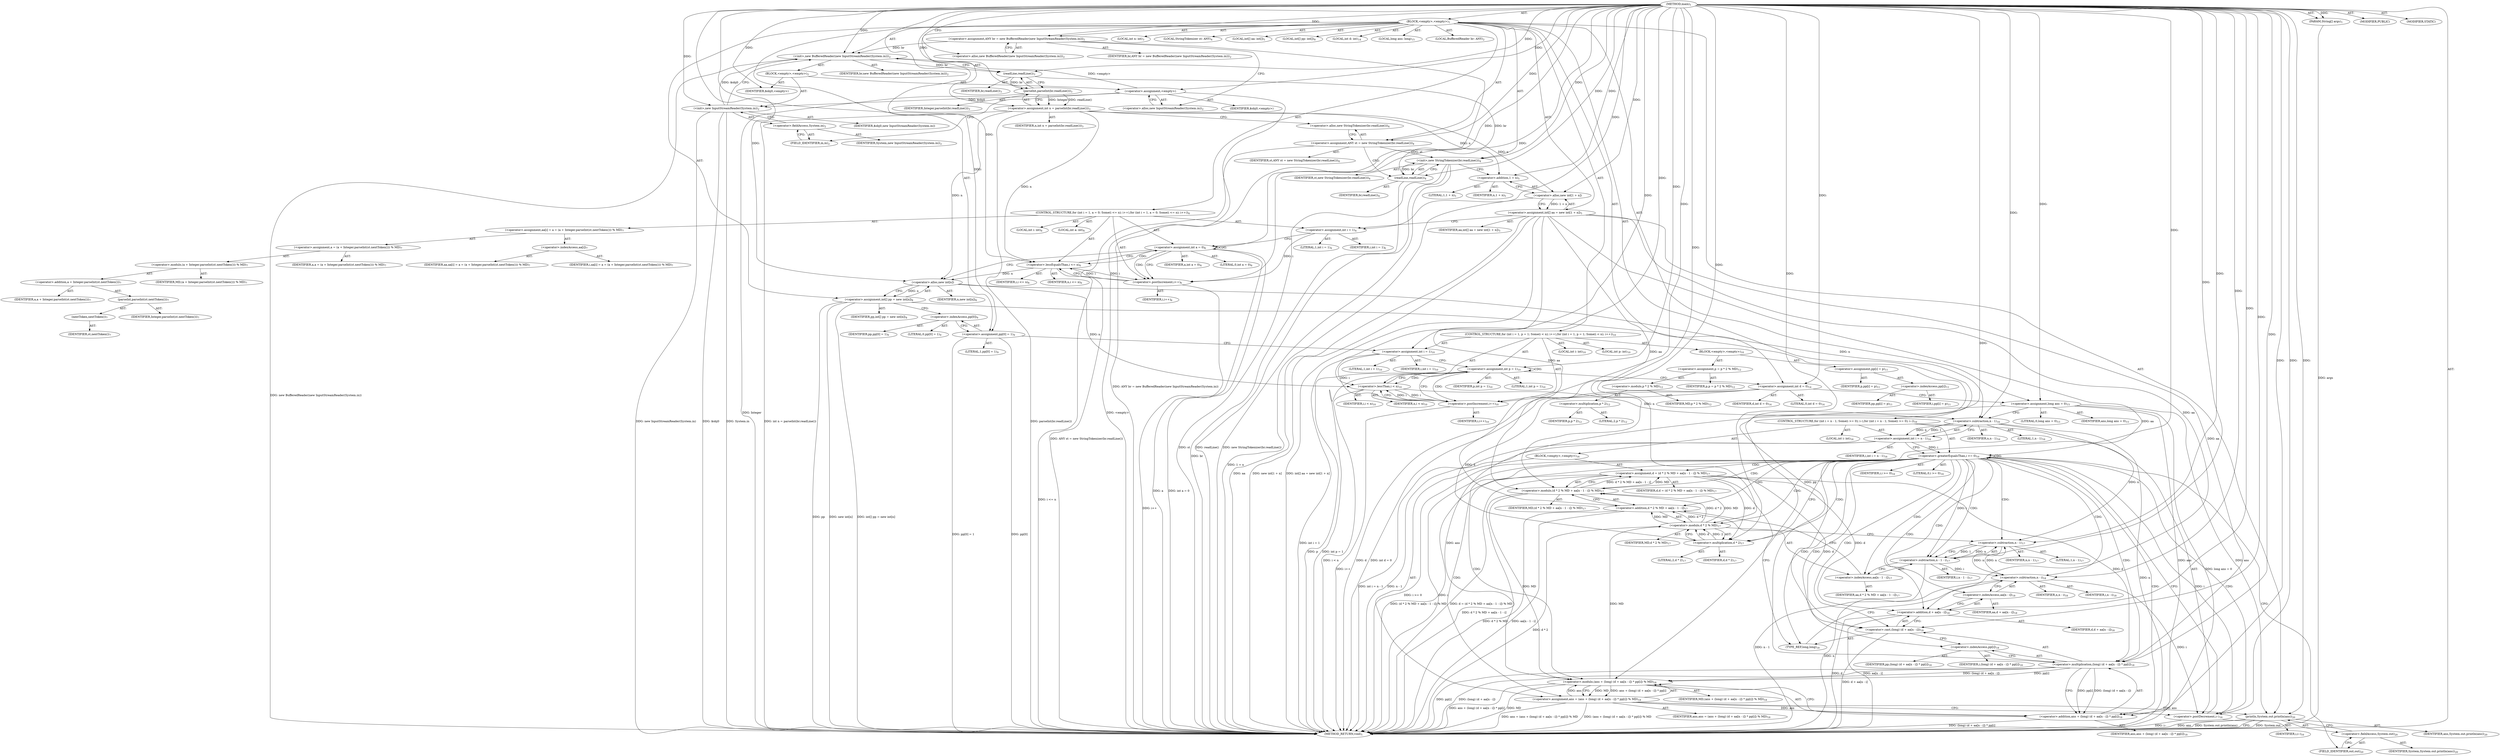 digraph "main" {  
"21" [label = <(METHOD,main)<SUB>1</SUB>> ]
"22" [label = <(PARAM,String[] args)<SUB>1</SUB>> ]
"23" [label = <(BLOCK,&lt;empty&gt;,&lt;empty&gt;)<SUB>1</SUB>> ]
"4" [label = <(LOCAL,BufferedReader br: ANY)<SUB>2</SUB>> ]
"24" [label = <(&lt;operator&gt;.assignment,ANY br = new BufferedReader(new InputStreamReader(System.in)))<SUB>2</SUB>> ]
"25" [label = <(IDENTIFIER,br,ANY br = new BufferedReader(new InputStreamReader(System.in)))<SUB>2</SUB>> ]
"26" [label = <(&lt;operator&gt;.alloc,new BufferedReader(new InputStreamReader(System.in)))<SUB>2</SUB>> ]
"27" [label = <(&lt;init&gt;,new BufferedReader(new InputStreamReader(System.in)))<SUB>2</SUB>> ]
"3" [label = <(IDENTIFIER,br,new BufferedReader(new InputStreamReader(System.in)))<SUB>2</SUB>> ]
"28" [label = <(BLOCK,&lt;empty&gt;,&lt;empty&gt;)<SUB>2</SUB>> ]
"29" [label = <(&lt;operator&gt;.assignment,&lt;empty&gt;)> ]
"30" [label = <(IDENTIFIER,$obj0,&lt;empty&gt;)> ]
"31" [label = <(&lt;operator&gt;.alloc,new InputStreamReader(System.in))<SUB>2</SUB>> ]
"32" [label = <(&lt;init&gt;,new InputStreamReader(System.in))<SUB>2</SUB>> ]
"33" [label = <(IDENTIFIER,$obj0,new InputStreamReader(System.in))> ]
"34" [label = <(&lt;operator&gt;.fieldAccess,System.in)<SUB>2</SUB>> ]
"35" [label = <(IDENTIFIER,System,new InputStreamReader(System.in))<SUB>2</SUB>> ]
"36" [label = <(FIELD_IDENTIFIER,in,in)<SUB>2</SUB>> ]
"37" [label = <(IDENTIFIER,$obj0,&lt;empty&gt;)> ]
"38" [label = <(LOCAL,int n: int)<SUB>3</SUB>> ]
"39" [label = <(&lt;operator&gt;.assignment,int n = parseInt(br.readLine()))<SUB>3</SUB>> ]
"40" [label = <(IDENTIFIER,n,int n = parseInt(br.readLine()))<SUB>3</SUB>> ]
"41" [label = <(parseInt,parseInt(br.readLine()))<SUB>3</SUB>> ]
"42" [label = <(IDENTIFIER,Integer,parseInt(br.readLine()))<SUB>3</SUB>> ]
"43" [label = <(readLine,readLine())<SUB>3</SUB>> ]
"44" [label = <(IDENTIFIER,br,readLine())<SUB>3</SUB>> ]
"6" [label = <(LOCAL,StringTokenizer st: ANY)<SUB>4</SUB>> ]
"45" [label = <(&lt;operator&gt;.assignment,ANY st = new StringTokenizer(br.readLine()))<SUB>4</SUB>> ]
"46" [label = <(IDENTIFIER,st,ANY st = new StringTokenizer(br.readLine()))<SUB>4</SUB>> ]
"47" [label = <(&lt;operator&gt;.alloc,new StringTokenizer(br.readLine()))<SUB>4</SUB>> ]
"48" [label = <(&lt;init&gt;,new StringTokenizer(br.readLine()))<SUB>4</SUB>> ]
"5" [label = <(IDENTIFIER,st,new StringTokenizer(br.readLine()))<SUB>4</SUB>> ]
"49" [label = <(readLine,readLine())<SUB>4</SUB>> ]
"50" [label = <(IDENTIFIER,br,readLine())<SUB>4</SUB>> ]
"51" [label = <(LOCAL,int[] aa: int[])<SUB>5</SUB>> ]
"52" [label = <(&lt;operator&gt;.assignment,int[] aa = new int[1 + n])<SUB>5</SUB>> ]
"53" [label = <(IDENTIFIER,aa,int[] aa = new int[1 + n])<SUB>5</SUB>> ]
"54" [label = <(&lt;operator&gt;.alloc,new int[1 + n])> ]
"55" [label = <(&lt;operator&gt;.addition,1 + n)<SUB>5</SUB>> ]
"56" [label = <(LITERAL,1,1 + n)<SUB>5</SUB>> ]
"57" [label = <(IDENTIFIER,n,1 + n)<SUB>5</SUB>> ]
"58" [label = <(CONTROL_STRUCTURE,for (int i = 1, a = 0; Some(i &lt;= n); i++),for (int i = 1, a = 0; Some(i &lt;= n); i++))<SUB>6</SUB>> ]
"59" [label = <(LOCAL,int i: int)<SUB>6</SUB>> ]
"60" [label = <(LOCAL,int a: int)<SUB>6</SUB>> ]
"61" [label = <(&lt;operator&gt;.assignment,int i = 1)<SUB>6</SUB>> ]
"62" [label = <(IDENTIFIER,i,int i = 1)<SUB>6</SUB>> ]
"63" [label = <(LITERAL,1,int i = 1)<SUB>6</SUB>> ]
"64" [label = <(&lt;operator&gt;.assignment,int a = 0)<SUB>6</SUB>> ]
"65" [label = <(IDENTIFIER,a,int a = 0)<SUB>6</SUB>> ]
"66" [label = <(LITERAL,0,int a = 0)<SUB>6</SUB>> ]
"67" [label = <(&lt;operator&gt;.lessEqualsThan,i &lt;= n)<SUB>6</SUB>> ]
"68" [label = <(IDENTIFIER,i,i &lt;= n)<SUB>6</SUB>> ]
"69" [label = <(IDENTIFIER,n,i &lt;= n)<SUB>6</SUB>> ]
"70" [label = <(&lt;operator&gt;.postIncrement,i++)<SUB>6</SUB>> ]
"71" [label = <(IDENTIFIER,i,i++)<SUB>6</SUB>> ]
"72" [label = <(&lt;operator&gt;.assignment,aa[i] = a = (a + Integer.parseInt(st.nextToken())) % MD)<SUB>7</SUB>> ]
"73" [label = <(&lt;operator&gt;.indexAccess,aa[i])<SUB>7</SUB>> ]
"74" [label = <(IDENTIFIER,aa,aa[i] = a = (a + Integer.parseInt(st.nextToken())) % MD)<SUB>7</SUB>> ]
"75" [label = <(IDENTIFIER,i,aa[i] = a = (a + Integer.parseInt(st.nextToken())) % MD)<SUB>7</SUB>> ]
"76" [label = <(&lt;operator&gt;.assignment,a = (a + Integer.parseInt(st.nextToken())) % MD)<SUB>7</SUB>> ]
"77" [label = <(IDENTIFIER,a,a = (a + Integer.parseInt(st.nextToken())) % MD)<SUB>7</SUB>> ]
"78" [label = <(&lt;operator&gt;.modulo,(a + Integer.parseInt(st.nextToken())) % MD)<SUB>7</SUB>> ]
"79" [label = <(&lt;operator&gt;.addition,a + Integer.parseInt(st.nextToken()))<SUB>7</SUB>> ]
"80" [label = <(IDENTIFIER,a,a + Integer.parseInt(st.nextToken()))<SUB>7</SUB>> ]
"81" [label = <(parseInt,parseInt(st.nextToken()))<SUB>7</SUB>> ]
"82" [label = <(IDENTIFIER,Integer,parseInt(st.nextToken()))<SUB>7</SUB>> ]
"83" [label = <(nextToken,nextToken())<SUB>7</SUB>> ]
"84" [label = <(IDENTIFIER,st,nextToken())<SUB>7</SUB>> ]
"85" [label = <(IDENTIFIER,MD,(a + Integer.parseInt(st.nextToken())) % MD)<SUB>7</SUB>> ]
"86" [label = <(LOCAL,int[] pp: int[])<SUB>8</SUB>> ]
"87" [label = <(&lt;operator&gt;.assignment,int[] pp = new int[n])<SUB>8</SUB>> ]
"88" [label = <(IDENTIFIER,pp,int[] pp = new int[n])<SUB>8</SUB>> ]
"89" [label = <(&lt;operator&gt;.alloc,new int[n])> ]
"90" [label = <(IDENTIFIER,n,new int[n])<SUB>8</SUB>> ]
"91" [label = <(&lt;operator&gt;.assignment,pp[0] = 1)<SUB>9</SUB>> ]
"92" [label = <(&lt;operator&gt;.indexAccess,pp[0])<SUB>9</SUB>> ]
"93" [label = <(IDENTIFIER,pp,pp[0] = 1)<SUB>9</SUB>> ]
"94" [label = <(LITERAL,0,pp[0] = 1)<SUB>9</SUB>> ]
"95" [label = <(LITERAL,1,pp[0] = 1)<SUB>9</SUB>> ]
"96" [label = <(CONTROL_STRUCTURE,for (int i = 1, p = 1; Some(i &lt; n); i++),for (int i = 1, p = 1; Some(i &lt; n); i++))<SUB>10</SUB>> ]
"97" [label = <(LOCAL,int i: int)<SUB>10</SUB>> ]
"98" [label = <(LOCAL,int p: int)<SUB>10</SUB>> ]
"99" [label = <(&lt;operator&gt;.assignment,int i = 1)<SUB>10</SUB>> ]
"100" [label = <(IDENTIFIER,i,int i = 1)<SUB>10</SUB>> ]
"101" [label = <(LITERAL,1,int i = 1)<SUB>10</SUB>> ]
"102" [label = <(&lt;operator&gt;.assignment,int p = 1)<SUB>10</SUB>> ]
"103" [label = <(IDENTIFIER,p,int p = 1)<SUB>10</SUB>> ]
"104" [label = <(LITERAL,1,int p = 1)<SUB>10</SUB>> ]
"105" [label = <(&lt;operator&gt;.lessThan,i &lt; n)<SUB>10</SUB>> ]
"106" [label = <(IDENTIFIER,i,i &lt; n)<SUB>10</SUB>> ]
"107" [label = <(IDENTIFIER,n,i &lt; n)<SUB>10</SUB>> ]
"108" [label = <(&lt;operator&gt;.postIncrement,i++)<SUB>10</SUB>> ]
"109" [label = <(IDENTIFIER,i,i++)<SUB>10</SUB>> ]
"110" [label = <(BLOCK,&lt;empty&gt;,&lt;empty&gt;)<SUB>10</SUB>> ]
"111" [label = <(&lt;operator&gt;.assignment,pp[i] = p)<SUB>11</SUB>> ]
"112" [label = <(&lt;operator&gt;.indexAccess,pp[i])<SUB>11</SUB>> ]
"113" [label = <(IDENTIFIER,pp,pp[i] = p)<SUB>11</SUB>> ]
"114" [label = <(IDENTIFIER,i,pp[i] = p)<SUB>11</SUB>> ]
"115" [label = <(IDENTIFIER,p,pp[i] = p)<SUB>11</SUB>> ]
"116" [label = <(&lt;operator&gt;.assignment,p = p * 2 % MD)<SUB>12</SUB>> ]
"117" [label = <(IDENTIFIER,p,p = p * 2 % MD)<SUB>12</SUB>> ]
"118" [label = <(&lt;operator&gt;.modulo,p * 2 % MD)<SUB>12</SUB>> ]
"119" [label = <(&lt;operator&gt;.multiplication,p * 2)<SUB>12</SUB>> ]
"120" [label = <(IDENTIFIER,p,p * 2)<SUB>12</SUB>> ]
"121" [label = <(LITERAL,2,p * 2)<SUB>12</SUB>> ]
"122" [label = <(IDENTIFIER,MD,p * 2 % MD)<SUB>12</SUB>> ]
"123" [label = <(LOCAL,int d: int)<SUB>14</SUB>> ]
"124" [label = <(&lt;operator&gt;.assignment,int d = 0)<SUB>14</SUB>> ]
"125" [label = <(IDENTIFIER,d,int d = 0)<SUB>14</SUB>> ]
"126" [label = <(LITERAL,0,int d = 0)<SUB>14</SUB>> ]
"127" [label = <(LOCAL,long ans: long)<SUB>15</SUB>> ]
"128" [label = <(&lt;operator&gt;.assignment,long ans = 0)<SUB>15</SUB>> ]
"129" [label = <(IDENTIFIER,ans,long ans = 0)<SUB>15</SUB>> ]
"130" [label = <(LITERAL,0,long ans = 0)<SUB>15</SUB>> ]
"131" [label = <(CONTROL_STRUCTURE,for (int i = n - 1; Some(i &gt;= 0); i--),for (int i = n - 1; Some(i &gt;= 0); i--))<SUB>16</SUB>> ]
"132" [label = <(LOCAL,int i: int)<SUB>16</SUB>> ]
"133" [label = <(&lt;operator&gt;.assignment,int i = n - 1)<SUB>16</SUB>> ]
"134" [label = <(IDENTIFIER,i,int i = n - 1)<SUB>16</SUB>> ]
"135" [label = <(&lt;operator&gt;.subtraction,n - 1)<SUB>16</SUB>> ]
"136" [label = <(IDENTIFIER,n,n - 1)<SUB>16</SUB>> ]
"137" [label = <(LITERAL,1,n - 1)<SUB>16</SUB>> ]
"138" [label = <(&lt;operator&gt;.greaterEqualsThan,i &gt;= 0)<SUB>16</SUB>> ]
"139" [label = <(IDENTIFIER,i,i &gt;= 0)<SUB>16</SUB>> ]
"140" [label = <(LITERAL,0,i &gt;= 0)<SUB>16</SUB>> ]
"141" [label = <(&lt;operator&gt;.postDecrement,i--)<SUB>16</SUB>> ]
"142" [label = <(IDENTIFIER,i,i--)<SUB>16</SUB>> ]
"143" [label = <(BLOCK,&lt;empty&gt;,&lt;empty&gt;)<SUB>16</SUB>> ]
"144" [label = <(&lt;operator&gt;.assignment,d = (d * 2 % MD + aa[n - 1 - i]) % MD)<SUB>17</SUB>> ]
"145" [label = <(IDENTIFIER,d,d = (d * 2 % MD + aa[n - 1 - i]) % MD)<SUB>17</SUB>> ]
"146" [label = <(&lt;operator&gt;.modulo,(d * 2 % MD + aa[n - 1 - i]) % MD)<SUB>17</SUB>> ]
"147" [label = <(&lt;operator&gt;.addition,d * 2 % MD + aa[n - 1 - i])<SUB>17</SUB>> ]
"148" [label = <(&lt;operator&gt;.modulo,d * 2 % MD)<SUB>17</SUB>> ]
"149" [label = <(&lt;operator&gt;.multiplication,d * 2)<SUB>17</SUB>> ]
"150" [label = <(IDENTIFIER,d,d * 2)<SUB>17</SUB>> ]
"151" [label = <(LITERAL,2,d * 2)<SUB>17</SUB>> ]
"152" [label = <(IDENTIFIER,MD,d * 2 % MD)<SUB>17</SUB>> ]
"153" [label = <(&lt;operator&gt;.indexAccess,aa[n - 1 - i])<SUB>17</SUB>> ]
"154" [label = <(IDENTIFIER,aa,d * 2 % MD + aa[n - 1 - i])<SUB>17</SUB>> ]
"155" [label = <(&lt;operator&gt;.subtraction,n - 1 - i)<SUB>17</SUB>> ]
"156" [label = <(&lt;operator&gt;.subtraction,n - 1)<SUB>17</SUB>> ]
"157" [label = <(IDENTIFIER,n,n - 1)<SUB>17</SUB>> ]
"158" [label = <(LITERAL,1,n - 1)<SUB>17</SUB>> ]
"159" [label = <(IDENTIFIER,i,n - 1 - i)<SUB>17</SUB>> ]
"160" [label = <(IDENTIFIER,MD,(d * 2 % MD + aa[n - 1 - i]) % MD)<SUB>17</SUB>> ]
"161" [label = <(&lt;operator&gt;.assignment,ans = (ans + (long) (d + aa[n - i]) * pp[i]) % MD)<SUB>18</SUB>> ]
"162" [label = <(IDENTIFIER,ans,ans = (ans + (long) (d + aa[n - i]) * pp[i]) % MD)<SUB>18</SUB>> ]
"163" [label = <(&lt;operator&gt;.modulo,(ans + (long) (d + aa[n - i]) * pp[i]) % MD)<SUB>18</SUB>> ]
"164" [label = <(&lt;operator&gt;.addition,ans + (long) (d + aa[n - i]) * pp[i])<SUB>18</SUB>> ]
"165" [label = <(IDENTIFIER,ans,ans + (long) (d + aa[n - i]) * pp[i])<SUB>18</SUB>> ]
"166" [label = <(&lt;operator&gt;.multiplication,(long) (d + aa[n - i]) * pp[i])<SUB>18</SUB>> ]
"167" [label = <(&lt;operator&gt;.cast,(long) (d + aa[n - i]))<SUB>18</SUB>> ]
"168" [label = <(TYPE_REF,long,long)<SUB>18</SUB>> ]
"169" [label = <(&lt;operator&gt;.addition,d + aa[n - i])<SUB>18</SUB>> ]
"170" [label = <(IDENTIFIER,d,d + aa[n - i])<SUB>18</SUB>> ]
"171" [label = <(&lt;operator&gt;.indexAccess,aa[n - i])<SUB>18</SUB>> ]
"172" [label = <(IDENTIFIER,aa,d + aa[n - i])<SUB>18</SUB>> ]
"173" [label = <(&lt;operator&gt;.subtraction,n - i)<SUB>18</SUB>> ]
"174" [label = <(IDENTIFIER,n,n - i)<SUB>18</SUB>> ]
"175" [label = <(IDENTIFIER,i,n - i)<SUB>18</SUB>> ]
"176" [label = <(&lt;operator&gt;.indexAccess,pp[i])<SUB>18</SUB>> ]
"177" [label = <(IDENTIFIER,pp,(long) (d + aa[n - i]) * pp[i])<SUB>18</SUB>> ]
"178" [label = <(IDENTIFIER,i,(long) (d + aa[n - i]) * pp[i])<SUB>18</SUB>> ]
"179" [label = <(IDENTIFIER,MD,(ans + (long) (d + aa[n - i]) * pp[i]) % MD)<SUB>18</SUB>> ]
"180" [label = <(println,System.out.println(ans))<SUB>20</SUB>> ]
"181" [label = <(&lt;operator&gt;.fieldAccess,System.out)<SUB>20</SUB>> ]
"182" [label = <(IDENTIFIER,System,System.out.println(ans))<SUB>20</SUB>> ]
"183" [label = <(FIELD_IDENTIFIER,out,out)<SUB>20</SUB>> ]
"184" [label = <(IDENTIFIER,ans,System.out.println(ans))<SUB>20</SUB>> ]
"185" [label = <(MODIFIER,PUBLIC)> ]
"186" [label = <(MODIFIER,STATIC)> ]
"187" [label = <(METHOD_RETURN,void)<SUB>1</SUB>> ]
  "21" -> "22"  [ label = "AST: "] 
  "21" -> "23"  [ label = "AST: "] 
  "21" -> "185"  [ label = "AST: "] 
  "21" -> "186"  [ label = "AST: "] 
  "21" -> "187"  [ label = "AST: "] 
  "23" -> "4"  [ label = "AST: "] 
  "23" -> "24"  [ label = "AST: "] 
  "23" -> "27"  [ label = "AST: "] 
  "23" -> "38"  [ label = "AST: "] 
  "23" -> "39"  [ label = "AST: "] 
  "23" -> "6"  [ label = "AST: "] 
  "23" -> "45"  [ label = "AST: "] 
  "23" -> "48"  [ label = "AST: "] 
  "23" -> "51"  [ label = "AST: "] 
  "23" -> "52"  [ label = "AST: "] 
  "23" -> "58"  [ label = "AST: "] 
  "23" -> "86"  [ label = "AST: "] 
  "23" -> "87"  [ label = "AST: "] 
  "23" -> "91"  [ label = "AST: "] 
  "23" -> "96"  [ label = "AST: "] 
  "23" -> "123"  [ label = "AST: "] 
  "23" -> "124"  [ label = "AST: "] 
  "23" -> "127"  [ label = "AST: "] 
  "23" -> "128"  [ label = "AST: "] 
  "23" -> "131"  [ label = "AST: "] 
  "23" -> "180"  [ label = "AST: "] 
  "24" -> "25"  [ label = "AST: "] 
  "24" -> "26"  [ label = "AST: "] 
  "27" -> "3"  [ label = "AST: "] 
  "27" -> "28"  [ label = "AST: "] 
  "28" -> "29"  [ label = "AST: "] 
  "28" -> "32"  [ label = "AST: "] 
  "28" -> "37"  [ label = "AST: "] 
  "29" -> "30"  [ label = "AST: "] 
  "29" -> "31"  [ label = "AST: "] 
  "32" -> "33"  [ label = "AST: "] 
  "32" -> "34"  [ label = "AST: "] 
  "34" -> "35"  [ label = "AST: "] 
  "34" -> "36"  [ label = "AST: "] 
  "39" -> "40"  [ label = "AST: "] 
  "39" -> "41"  [ label = "AST: "] 
  "41" -> "42"  [ label = "AST: "] 
  "41" -> "43"  [ label = "AST: "] 
  "43" -> "44"  [ label = "AST: "] 
  "45" -> "46"  [ label = "AST: "] 
  "45" -> "47"  [ label = "AST: "] 
  "48" -> "5"  [ label = "AST: "] 
  "48" -> "49"  [ label = "AST: "] 
  "49" -> "50"  [ label = "AST: "] 
  "52" -> "53"  [ label = "AST: "] 
  "52" -> "54"  [ label = "AST: "] 
  "54" -> "55"  [ label = "AST: "] 
  "55" -> "56"  [ label = "AST: "] 
  "55" -> "57"  [ label = "AST: "] 
  "58" -> "59"  [ label = "AST: "] 
  "58" -> "60"  [ label = "AST: "] 
  "58" -> "61"  [ label = "AST: "] 
  "58" -> "64"  [ label = "AST: "] 
  "58" -> "67"  [ label = "AST: "] 
  "58" -> "70"  [ label = "AST: "] 
  "58" -> "72"  [ label = "AST: "] 
  "61" -> "62"  [ label = "AST: "] 
  "61" -> "63"  [ label = "AST: "] 
  "64" -> "65"  [ label = "AST: "] 
  "64" -> "66"  [ label = "AST: "] 
  "67" -> "68"  [ label = "AST: "] 
  "67" -> "69"  [ label = "AST: "] 
  "70" -> "71"  [ label = "AST: "] 
  "72" -> "73"  [ label = "AST: "] 
  "72" -> "76"  [ label = "AST: "] 
  "73" -> "74"  [ label = "AST: "] 
  "73" -> "75"  [ label = "AST: "] 
  "76" -> "77"  [ label = "AST: "] 
  "76" -> "78"  [ label = "AST: "] 
  "78" -> "79"  [ label = "AST: "] 
  "78" -> "85"  [ label = "AST: "] 
  "79" -> "80"  [ label = "AST: "] 
  "79" -> "81"  [ label = "AST: "] 
  "81" -> "82"  [ label = "AST: "] 
  "81" -> "83"  [ label = "AST: "] 
  "83" -> "84"  [ label = "AST: "] 
  "87" -> "88"  [ label = "AST: "] 
  "87" -> "89"  [ label = "AST: "] 
  "89" -> "90"  [ label = "AST: "] 
  "91" -> "92"  [ label = "AST: "] 
  "91" -> "95"  [ label = "AST: "] 
  "92" -> "93"  [ label = "AST: "] 
  "92" -> "94"  [ label = "AST: "] 
  "96" -> "97"  [ label = "AST: "] 
  "96" -> "98"  [ label = "AST: "] 
  "96" -> "99"  [ label = "AST: "] 
  "96" -> "102"  [ label = "AST: "] 
  "96" -> "105"  [ label = "AST: "] 
  "96" -> "108"  [ label = "AST: "] 
  "96" -> "110"  [ label = "AST: "] 
  "99" -> "100"  [ label = "AST: "] 
  "99" -> "101"  [ label = "AST: "] 
  "102" -> "103"  [ label = "AST: "] 
  "102" -> "104"  [ label = "AST: "] 
  "105" -> "106"  [ label = "AST: "] 
  "105" -> "107"  [ label = "AST: "] 
  "108" -> "109"  [ label = "AST: "] 
  "110" -> "111"  [ label = "AST: "] 
  "110" -> "116"  [ label = "AST: "] 
  "111" -> "112"  [ label = "AST: "] 
  "111" -> "115"  [ label = "AST: "] 
  "112" -> "113"  [ label = "AST: "] 
  "112" -> "114"  [ label = "AST: "] 
  "116" -> "117"  [ label = "AST: "] 
  "116" -> "118"  [ label = "AST: "] 
  "118" -> "119"  [ label = "AST: "] 
  "118" -> "122"  [ label = "AST: "] 
  "119" -> "120"  [ label = "AST: "] 
  "119" -> "121"  [ label = "AST: "] 
  "124" -> "125"  [ label = "AST: "] 
  "124" -> "126"  [ label = "AST: "] 
  "128" -> "129"  [ label = "AST: "] 
  "128" -> "130"  [ label = "AST: "] 
  "131" -> "132"  [ label = "AST: "] 
  "131" -> "133"  [ label = "AST: "] 
  "131" -> "138"  [ label = "AST: "] 
  "131" -> "141"  [ label = "AST: "] 
  "131" -> "143"  [ label = "AST: "] 
  "133" -> "134"  [ label = "AST: "] 
  "133" -> "135"  [ label = "AST: "] 
  "135" -> "136"  [ label = "AST: "] 
  "135" -> "137"  [ label = "AST: "] 
  "138" -> "139"  [ label = "AST: "] 
  "138" -> "140"  [ label = "AST: "] 
  "141" -> "142"  [ label = "AST: "] 
  "143" -> "144"  [ label = "AST: "] 
  "143" -> "161"  [ label = "AST: "] 
  "144" -> "145"  [ label = "AST: "] 
  "144" -> "146"  [ label = "AST: "] 
  "146" -> "147"  [ label = "AST: "] 
  "146" -> "160"  [ label = "AST: "] 
  "147" -> "148"  [ label = "AST: "] 
  "147" -> "153"  [ label = "AST: "] 
  "148" -> "149"  [ label = "AST: "] 
  "148" -> "152"  [ label = "AST: "] 
  "149" -> "150"  [ label = "AST: "] 
  "149" -> "151"  [ label = "AST: "] 
  "153" -> "154"  [ label = "AST: "] 
  "153" -> "155"  [ label = "AST: "] 
  "155" -> "156"  [ label = "AST: "] 
  "155" -> "159"  [ label = "AST: "] 
  "156" -> "157"  [ label = "AST: "] 
  "156" -> "158"  [ label = "AST: "] 
  "161" -> "162"  [ label = "AST: "] 
  "161" -> "163"  [ label = "AST: "] 
  "163" -> "164"  [ label = "AST: "] 
  "163" -> "179"  [ label = "AST: "] 
  "164" -> "165"  [ label = "AST: "] 
  "164" -> "166"  [ label = "AST: "] 
  "166" -> "167"  [ label = "AST: "] 
  "166" -> "176"  [ label = "AST: "] 
  "167" -> "168"  [ label = "AST: "] 
  "167" -> "169"  [ label = "AST: "] 
  "169" -> "170"  [ label = "AST: "] 
  "169" -> "171"  [ label = "AST: "] 
  "171" -> "172"  [ label = "AST: "] 
  "171" -> "173"  [ label = "AST: "] 
  "173" -> "174"  [ label = "AST: "] 
  "173" -> "175"  [ label = "AST: "] 
  "176" -> "177"  [ label = "AST: "] 
  "176" -> "178"  [ label = "AST: "] 
  "180" -> "181"  [ label = "AST: "] 
  "180" -> "184"  [ label = "AST: "] 
  "181" -> "182"  [ label = "AST: "] 
  "181" -> "183"  [ label = "AST: "] 
  "24" -> "31"  [ label = "CFG: "] 
  "27" -> "43"  [ label = "CFG: "] 
  "39" -> "47"  [ label = "CFG: "] 
  "45" -> "49"  [ label = "CFG: "] 
  "48" -> "55"  [ label = "CFG: "] 
  "52" -> "61"  [ label = "CFG: "] 
  "87" -> "92"  [ label = "CFG: "] 
  "91" -> "99"  [ label = "CFG: "] 
  "124" -> "128"  [ label = "CFG: "] 
  "128" -> "135"  [ label = "CFG: "] 
  "180" -> "187"  [ label = "CFG: "] 
  "26" -> "24"  [ label = "CFG: "] 
  "41" -> "39"  [ label = "CFG: "] 
  "47" -> "45"  [ label = "CFG: "] 
  "49" -> "48"  [ label = "CFG: "] 
  "54" -> "52"  [ label = "CFG: "] 
  "61" -> "64"  [ label = "CFG: "] 
  "64" -> "70"  [ label = "CFG: "] 
  "64" -> "89"  [ label = "CFG: "] 
  "67" -> "64"  [ label = "CFG: "] 
  "70" -> "67"  [ label = "CFG: "] 
  "89" -> "87"  [ label = "CFG: "] 
  "92" -> "91"  [ label = "CFG: "] 
  "99" -> "102"  [ label = "CFG: "] 
  "102" -> "108"  [ label = "CFG: "] 
  "102" -> "124"  [ label = "CFG: "] 
  "105" -> "102"  [ label = "CFG: "] 
  "108" -> "105"  [ label = "CFG: "] 
  "133" -> "138"  [ label = "CFG: "] 
  "138" -> "149"  [ label = "CFG: "] 
  "138" -> "183"  [ label = "CFG: "] 
  "141" -> "138"  [ label = "CFG: "] 
  "181" -> "180"  [ label = "CFG: "] 
  "29" -> "36"  [ label = "CFG: "] 
  "32" -> "27"  [ label = "CFG: "] 
  "43" -> "41"  [ label = "CFG: "] 
  "55" -> "54"  [ label = "CFG: "] 
  "135" -> "133"  [ label = "CFG: "] 
  "144" -> "168"  [ label = "CFG: "] 
  "161" -> "141"  [ label = "CFG: "] 
  "183" -> "181"  [ label = "CFG: "] 
  "31" -> "29"  [ label = "CFG: "] 
  "34" -> "32"  [ label = "CFG: "] 
  "146" -> "144"  [ label = "CFG: "] 
  "163" -> "161"  [ label = "CFG: "] 
  "36" -> "34"  [ label = "CFG: "] 
  "147" -> "146"  [ label = "CFG: "] 
  "164" -> "163"  [ label = "CFG: "] 
  "148" -> "156"  [ label = "CFG: "] 
  "153" -> "147"  [ label = "CFG: "] 
  "166" -> "164"  [ label = "CFG: "] 
  "149" -> "148"  [ label = "CFG: "] 
  "155" -> "153"  [ label = "CFG: "] 
  "167" -> "176"  [ label = "CFG: "] 
  "176" -> "166"  [ label = "CFG: "] 
  "156" -> "155"  [ label = "CFG: "] 
  "168" -> "173"  [ label = "CFG: "] 
  "169" -> "167"  [ label = "CFG: "] 
  "171" -> "169"  [ label = "CFG: "] 
  "173" -> "171"  [ label = "CFG: "] 
  "21" -> "26"  [ label = "CFG: "] 
  "22" -> "187"  [ label = "DDG: args"] 
  "24" -> "187"  [ label = "DDG: ANY br = new BufferedReader(new InputStreamReader(System.in))"] 
  "29" -> "187"  [ label = "DDG: &lt;empty&gt;"] 
  "32" -> "187"  [ label = "DDG: $obj0"] 
  "32" -> "187"  [ label = "DDG: System.in"] 
  "32" -> "187"  [ label = "DDG: new InputStreamReader(System.in)"] 
  "27" -> "187"  [ label = "DDG: new BufferedReader(new InputStreamReader(System.in))"] 
  "41" -> "187"  [ label = "DDG: Integer"] 
  "39" -> "187"  [ label = "DDG: parseInt(br.readLine())"] 
  "39" -> "187"  [ label = "DDG: int n = parseInt(br.readLine())"] 
  "45" -> "187"  [ label = "DDG: ANY st = new StringTokenizer(br.readLine())"] 
  "48" -> "187"  [ label = "DDG: st"] 
  "49" -> "187"  [ label = "DDG: br"] 
  "48" -> "187"  [ label = "DDG: readLine()"] 
  "48" -> "187"  [ label = "DDG: new StringTokenizer(br.readLine())"] 
  "52" -> "187"  [ label = "DDG: aa"] 
  "54" -> "187"  [ label = "DDG: 1 + n"] 
  "52" -> "187"  [ label = "DDG: new int[1 + n]"] 
  "52" -> "187"  [ label = "DDG: int[] aa = new int[1 + n]"] 
  "64" -> "187"  [ label = "DDG: a"] 
  "64" -> "187"  [ label = "DDG: int a = 0"] 
  "87" -> "187"  [ label = "DDG: pp"] 
  "87" -> "187"  [ label = "DDG: new int[n]"] 
  "87" -> "187"  [ label = "DDG: int[] pp = new int[n]"] 
  "91" -> "187"  [ label = "DDG: pp[0]"] 
  "91" -> "187"  [ label = "DDG: pp[0] = 1"] 
  "99" -> "187"  [ label = "DDG: int i = 1"] 
  "102" -> "187"  [ label = "DDG: p"] 
  "102" -> "187"  [ label = "DDG: int p = 1"] 
  "124" -> "187"  [ label = "DDG: d"] 
  "124" -> "187"  [ label = "DDG: int d = 0"] 
  "128" -> "187"  [ label = "DDG: long ans = 0"] 
  "135" -> "187"  [ label = "DDG: n"] 
  "133" -> "187"  [ label = "DDG: n - 1"] 
  "133" -> "187"  [ label = "DDG: int i = n - 1"] 
  "138" -> "187"  [ label = "DDG: i"] 
  "138" -> "187"  [ label = "DDG: i &gt;= 0"] 
  "180" -> "187"  [ label = "DDG: System.out"] 
  "180" -> "187"  [ label = "DDG: ans"] 
  "180" -> "187"  [ label = "DDG: System.out.println(ans)"] 
  "148" -> "187"  [ label = "DDG: d * 2"] 
  "147" -> "187"  [ label = "DDG: d * 2 % MD"] 
  "155" -> "187"  [ label = "DDG: n - 1"] 
  "147" -> "187"  [ label = "DDG: aa[n - 1 - i]"] 
  "146" -> "187"  [ label = "DDG: d * 2 % MD + aa[n - 1 - i]"] 
  "144" -> "187"  [ label = "DDG: (d * 2 % MD + aa[n - 1 - i]) % MD"] 
  "144" -> "187"  [ label = "DDG: d = (d * 2 % MD + aa[n - 1 - i]) % MD"] 
  "169" -> "187"  [ label = "DDG: d"] 
  "173" -> "187"  [ label = "DDG: n"] 
  "169" -> "187"  [ label = "DDG: aa[n - i]"] 
  "167" -> "187"  [ label = "DDG: d + aa[n - i]"] 
  "166" -> "187"  [ label = "DDG: (long) (d + aa[n - i])"] 
  "166" -> "187"  [ label = "DDG: pp[i]"] 
  "164" -> "187"  [ label = "DDG: (long) (d + aa[n - i]) * pp[i]"] 
  "163" -> "187"  [ label = "DDG: ans + (long) (d + aa[n - i]) * pp[i]"] 
  "163" -> "187"  [ label = "DDG: MD"] 
  "161" -> "187"  [ label = "DDG: (ans + (long) (d + aa[n - i]) * pp[i]) % MD"] 
  "161" -> "187"  [ label = "DDG: ans = (ans + (long) (d + aa[n - i]) * pp[i]) % MD"] 
  "141" -> "187"  [ label = "DDG: i--"] 
  "108" -> "187"  [ label = "DDG: i++"] 
  "105" -> "187"  [ label = "DDG: i &lt; n"] 
  "70" -> "187"  [ label = "DDG: i++"] 
  "67" -> "187"  [ label = "DDG: i &lt;= n"] 
  "21" -> "22"  [ label = "DDG: "] 
  "21" -> "24"  [ label = "DDG: "] 
  "41" -> "39"  [ label = "DDG: Integer"] 
  "41" -> "39"  [ label = "DDG: readLine()"] 
  "21" -> "45"  [ label = "DDG: "] 
  "54" -> "52"  [ label = "DDG: 1 + n"] 
  "89" -> "87"  [ label = "DDG: n"] 
  "21" -> "91"  [ label = "DDG: "] 
  "21" -> "124"  [ label = "DDG: "] 
  "21" -> "128"  [ label = "DDG: "] 
  "24" -> "27"  [ label = "DDG: br"] 
  "21" -> "27"  [ label = "DDG: "] 
  "29" -> "27"  [ label = "DDG: &lt;empty&gt;"] 
  "32" -> "27"  [ label = "DDG: $obj0"] 
  "45" -> "48"  [ label = "DDG: st"] 
  "21" -> "48"  [ label = "DDG: "] 
  "49" -> "48"  [ label = "DDG: br"] 
  "21" -> "61"  [ label = "DDG: "] 
  "21" -> "64"  [ label = "DDG: "] 
  "21" -> "99"  [ label = "DDG: "] 
  "21" -> "102"  [ label = "DDG: "] 
  "135" -> "133"  [ label = "DDG: n"] 
  "135" -> "133"  [ label = "DDG: 1"] 
  "128" -> "180"  [ label = "DDG: ans"] 
  "161" -> "180"  [ label = "DDG: ans"] 
  "21" -> "180"  [ label = "DDG: "] 
  "21" -> "29"  [ label = "DDG: "] 
  "21" -> "37"  [ label = "DDG: "] 
  "21" -> "41"  [ label = "DDG: "] 
  "43" -> "41"  [ label = "DDG: br"] 
  "43" -> "49"  [ label = "DDG: br"] 
  "21" -> "49"  [ label = "DDG: "] 
  "21" -> "54"  [ label = "DDG: "] 
  "39" -> "54"  [ label = "DDG: n"] 
  "70" -> "67"  [ label = "DDG: i"] 
  "21" -> "67"  [ label = "DDG: "] 
  "39" -> "67"  [ label = "DDG: n"] 
  "61" -> "70"  [ label = "DDG: i"] 
  "67" -> "70"  [ label = "DDG: i"] 
  "21" -> "70"  [ label = "DDG: "] 
  "67" -> "89"  [ label = "DDG: n"] 
  "21" -> "89"  [ label = "DDG: "] 
  "39" -> "89"  [ label = "DDG: n"] 
  "108" -> "105"  [ label = "DDG: i"] 
  "21" -> "105"  [ label = "DDG: "] 
  "89" -> "105"  [ label = "DDG: n"] 
  "99" -> "108"  [ label = "DDG: i"] 
  "105" -> "108"  [ label = "DDG: i"] 
  "21" -> "108"  [ label = "DDG: "] 
  "133" -> "138"  [ label = "DDG: i"] 
  "141" -> "138"  [ label = "DDG: i"] 
  "21" -> "138"  [ label = "DDG: "] 
  "173" -> "141"  [ label = "DDG: i"] 
  "21" -> "141"  [ label = "DDG: "] 
  "146" -> "144"  [ label = "DDG: d * 2 % MD + aa[n - 1 - i]"] 
  "146" -> "144"  [ label = "DDG: MD"] 
  "163" -> "161"  [ label = "DDG: ans + (long) (d + aa[n - i]) * pp[i]"] 
  "163" -> "161"  [ label = "DDG: MD"] 
  "29" -> "32"  [ label = "DDG: $obj0"] 
  "21" -> "32"  [ label = "DDG: "] 
  "27" -> "43"  [ label = "DDG: br"] 
  "21" -> "43"  [ label = "DDG: "] 
  "21" -> "55"  [ label = "DDG: "] 
  "39" -> "55"  [ label = "DDG: n"] 
  "89" -> "135"  [ label = "DDG: n"] 
  "105" -> "135"  [ label = "DDG: n"] 
  "21" -> "135"  [ label = "DDG: "] 
  "148" -> "146"  [ label = "DDG: d * 2"] 
  "148" -> "146"  [ label = "DDG: MD"] 
  "52" -> "146"  [ label = "DDG: aa"] 
  "21" -> "146"  [ label = "DDG: "] 
  "128" -> "163"  [ label = "DDG: ans"] 
  "161" -> "163"  [ label = "DDG: ans"] 
  "21" -> "163"  [ label = "DDG: "] 
  "166" -> "163"  [ label = "DDG: (long) (d + aa[n - i])"] 
  "166" -> "163"  [ label = "DDG: pp[i]"] 
  "146" -> "163"  [ label = "DDG: MD"] 
  "148" -> "147"  [ label = "DDG: d * 2"] 
  "148" -> "147"  [ label = "DDG: MD"] 
  "52" -> "147"  [ label = "DDG: aa"] 
  "128" -> "164"  [ label = "DDG: ans"] 
  "161" -> "164"  [ label = "DDG: ans"] 
  "21" -> "164"  [ label = "DDG: "] 
  "166" -> "164"  [ label = "DDG: (long) (d + aa[n - i])"] 
  "166" -> "164"  [ label = "DDG: pp[i]"] 
  "149" -> "148"  [ label = "DDG: d"] 
  "149" -> "148"  [ label = "DDG: 2"] 
  "163" -> "148"  [ label = "DDG: MD"] 
  "21" -> "148"  [ label = "DDG: "] 
  "21" -> "166"  [ label = "DDG: "] 
  "144" -> "166"  [ label = "DDG: d"] 
  "52" -> "166"  [ label = "DDG: aa"] 
  "87" -> "166"  [ label = "DDG: pp"] 
  "124" -> "149"  [ label = "DDG: d"] 
  "21" -> "149"  [ label = "DDG: "] 
  "144" -> "149"  [ label = "DDG: d"] 
  "156" -> "155"  [ label = "DDG: n"] 
  "156" -> "155"  [ label = "DDG: 1"] 
  "138" -> "155"  [ label = "DDG: i"] 
  "21" -> "155"  [ label = "DDG: "] 
  "21" -> "167"  [ label = "DDG: "] 
  "144" -> "167"  [ label = "DDG: d"] 
  "52" -> "167"  [ label = "DDG: aa"] 
  "135" -> "156"  [ label = "DDG: n"] 
  "173" -> "156"  [ label = "DDG: n"] 
  "21" -> "156"  [ label = "DDG: "] 
  "144" -> "169"  [ label = "DDG: d"] 
  "21" -> "169"  [ label = "DDG: "] 
  "52" -> "169"  [ label = "DDG: aa"] 
  "156" -> "173"  [ label = "DDG: n"] 
  "21" -> "173"  [ label = "DDG: "] 
  "155" -> "173"  [ label = "DDG: i"] 
  "64" -> "64"  [ label = "CDG: "] 
  "64" -> "67"  [ label = "CDG: "] 
  "64" -> "70"  [ label = "CDG: "] 
  "102" -> "102"  [ label = "CDG: "] 
  "102" -> "105"  [ label = "CDG: "] 
  "102" -> "108"  [ label = "CDG: "] 
  "138" -> "141"  [ label = "CDG: "] 
  "138" -> "167"  [ label = "CDG: "] 
  "138" -> "146"  [ label = "CDG: "] 
  "138" -> "169"  [ label = "CDG: "] 
  "138" -> "161"  [ label = "CDG: "] 
  "138" -> "163"  [ label = "CDG: "] 
  "138" -> "166"  [ label = "CDG: "] 
  "138" -> "149"  [ label = "CDG: "] 
  "138" -> "153"  [ label = "CDG: "] 
  "138" -> "168"  [ label = "CDG: "] 
  "138" -> "144"  [ label = "CDG: "] 
  "138" -> "138"  [ label = "CDG: "] 
  "138" -> "176"  [ label = "CDG: "] 
  "138" -> "148"  [ label = "CDG: "] 
  "138" -> "173"  [ label = "CDG: "] 
  "138" -> "147"  [ label = "CDG: "] 
  "138" -> "164"  [ label = "CDG: "] 
  "138" -> "155"  [ label = "CDG: "] 
  "138" -> "156"  [ label = "CDG: "] 
  "138" -> "171"  [ label = "CDG: "] 
}
